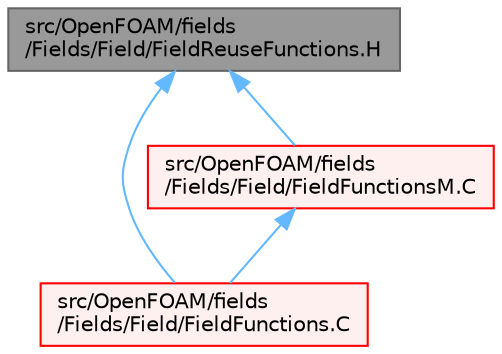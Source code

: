 digraph "src/OpenFOAM/fields/Fields/Field/FieldReuseFunctions.H"
{
 // LATEX_PDF_SIZE
  bgcolor="transparent";
  edge [fontname=Helvetica,fontsize=10,labelfontname=Helvetica,labelfontsize=10];
  node [fontname=Helvetica,fontsize=10,shape=box,height=0.2,width=0.4];
  Node1 [id="Node000001",label="src/OpenFOAM/fields\l/Fields/Field/FieldReuseFunctions.H",height=0.2,width=0.4,color="gray40", fillcolor="grey60", style="filled", fontcolor="black",tooltip=" "];
  Node1 -> Node2 [id="edge1_Node000001_Node000002",dir="back",color="steelblue1",style="solid",tooltip=" "];
  Node2 [id="Node000002",label="src/OpenFOAM/fields\l/Fields/Field/FieldFunctions.C",height=0.2,width=0.4,color="red", fillcolor="#FFF0F0", style="filled",URL="$FieldFunctions_8C.html",tooltip=" "];
  Node1 -> Node4 [id="edge2_Node000001_Node000004",dir="back",color="steelblue1",style="solid",tooltip=" "];
  Node4 [id="Node000004",label="src/OpenFOAM/fields\l/Fields/Field/FieldFunctionsM.C",height=0.2,width=0.4,color="red", fillcolor="#FFF0F0", style="filled",URL="$FieldFunctionsM_8C.html",tooltip=" "];
  Node4 -> Node2 [id="edge3_Node000004_Node000002",dir="back",color="steelblue1",style="solid",tooltip=" "];
}
